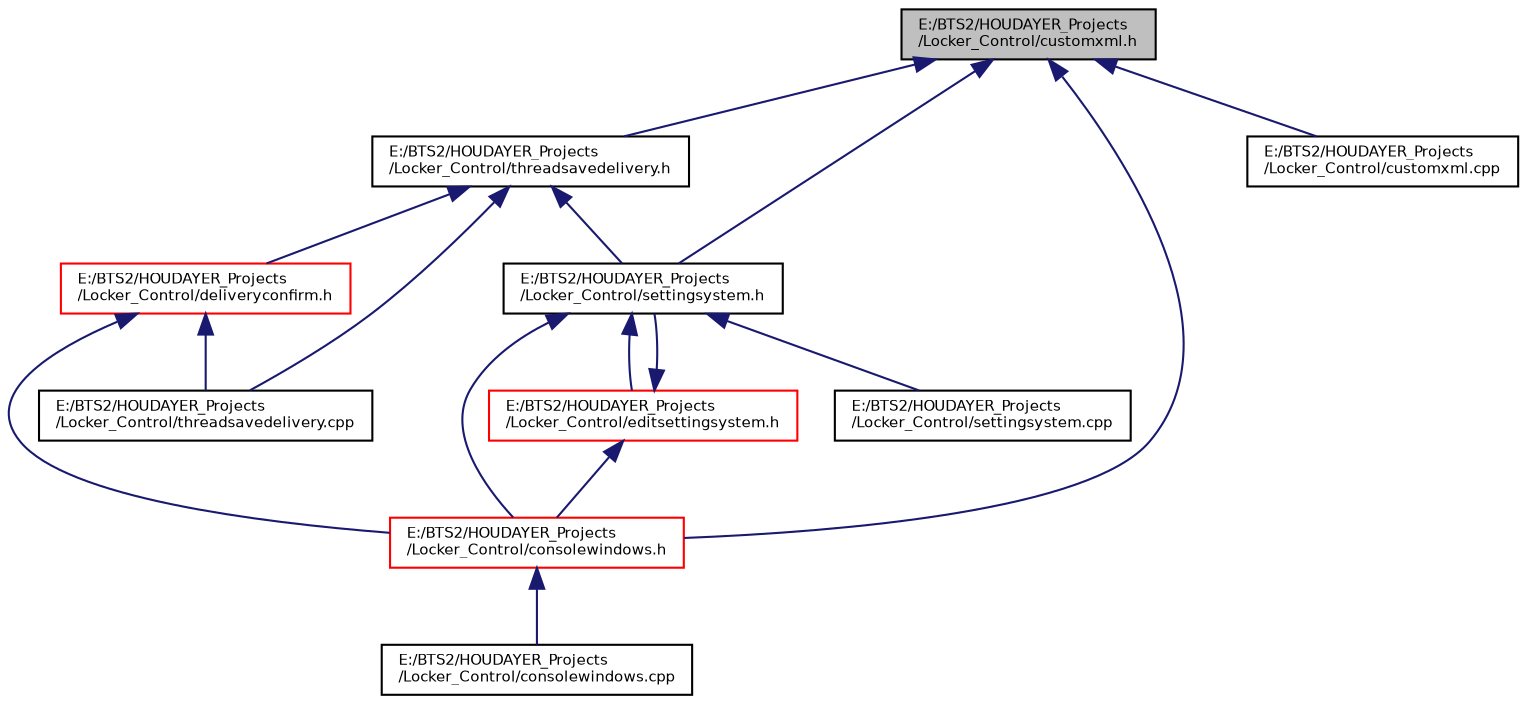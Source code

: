 digraph "E:/BTS2/HOUDAYER_Projects/Locker_Control/customxml.h"
{
 // INTERACTIVE_SVG=YES
  bgcolor="transparent";
  edge [fontname="Helvetica",fontsize="7",labelfontname="Helvetica",labelfontsize="7"];
  node [fontname="Helvetica",fontsize="7",shape=record];
  Node1 [label="E:/BTS2/HOUDAYER_Projects\l/Locker_Control/customxml.h",height=0.2,width=0.4,color="black", fillcolor="grey75", style="filled", fontcolor="black"];
  Node1 -> Node2 [dir="back",color="midnightblue",fontsize="7",style="solid",fontname="Helvetica"];
  Node2 [label="E:/BTS2/HOUDAYER_Projects\l/Locker_Control/threadsavedelivery.h",height=0.2,width=0.4,color="black",URL="$threadsavedelivery_8h.html"];
  Node2 -> Node3 [dir="back",color="midnightblue",fontsize="7",style="solid",fontname="Helvetica"];
  Node3 [label="E:/BTS2/HOUDAYER_Projects\l/Locker_Control/deliveryconfirm.h",height=0.2,width=0.4,color="red",URL="$deliveryconfirm_8h.html"];
  Node3 -> Node4 [dir="back",color="midnightblue",fontsize="7",style="solid",fontname="Helvetica"];
  Node4 [label="E:/BTS2/HOUDAYER_Projects\l/Locker_Control/consolewindows.h",height=0.2,width=0.4,color="red",URL="$consolewindows_8h.html"];
  Node4 -> Node5 [dir="back",color="midnightblue",fontsize="7",style="solid",fontname="Helvetica"];
  Node5 [label="E:/BTS2/HOUDAYER_Projects\l/Locker_Control/consolewindows.cpp",height=0.2,width=0.4,color="black",URL="$consolewindows_8cpp.html"];
  Node3 -> Node6 [dir="back",color="midnightblue",fontsize="7",style="solid",fontname="Helvetica"];
  Node6 [label="E:/BTS2/HOUDAYER_Projects\l/Locker_Control/threadsavedelivery.cpp",height=0.2,width=0.4,color="black",URL="$threadsavedelivery_8cpp.html"];
  Node2 -> Node7 [dir="back",color="midnightblue",fontsize="7",style="solid",fontname="Helvetica"];
  Node7 [label="E:/BTS2/HOUDAYER_Projects\l/Locker_Control/settingsystem.h",height=0.2,width=0.4,color="black",URL="$settingsystem_8h.html"];
  Node7 -> Node4 [dir="back",color="midnightblue",fontsize="7",style="solid",fontname="Helvetica"];
  Node7 -> Node8 [dir="back",color="midnightblue",fontsize="7",style="solid",fontname="Helvetica"];
  Node8 [label="E:/BTS2/HOUDAYER_Projects\l/Locker_Control/editsettingsystem.h",height=0.2,width=0.4,color="red",URL="$editsettingsystem_8h.html"];
  Node8 -> Node7 [dir="back",color="midnightblue",fontsize="7",style="solid",fontname="Helvetica"];
  Node8 -> Node4 [dir="back",color="midnightblue",fontsize="7",style="solid",fontname="Helvetica"];
  Node7 -> Node9 [dir="back",color="midnightblue",fontsize="7",style="solid",fontname="Helvetica"];
  Node9 [label="E:/BTS2/HOUDAYER_Projects\l/Locker_Control/settingsystem.cpp",height=0.2,width=0.4,color="black",URL="$settingsystem_8cpp.html"];
  Node2 -> Node6 [dir="back",color="midnightblue",fontsize="7",style="solid",fontname="Helvetica"];
  Node1 -> Node7 [dir="back",color="midnightblue",fontsize="7",style="solid",fontname="Helvetica"];
  Node1 -> Node4 [dir="back",color="midnightblue",fontsize="7",style="solid",fontname="Helvetica"];
  Node1 -> Node10 [dir="back",color="midnightblue",fontsize="7",style="solid",fontname="Helvetica"];
  Node10 [label="E:/BTS2/HOUDAYER_Projects\l/Locker_Control/customxml.cpp",height=0.2,width=0.4,color="black",URL="$customxml_8cpp.html"];
}
